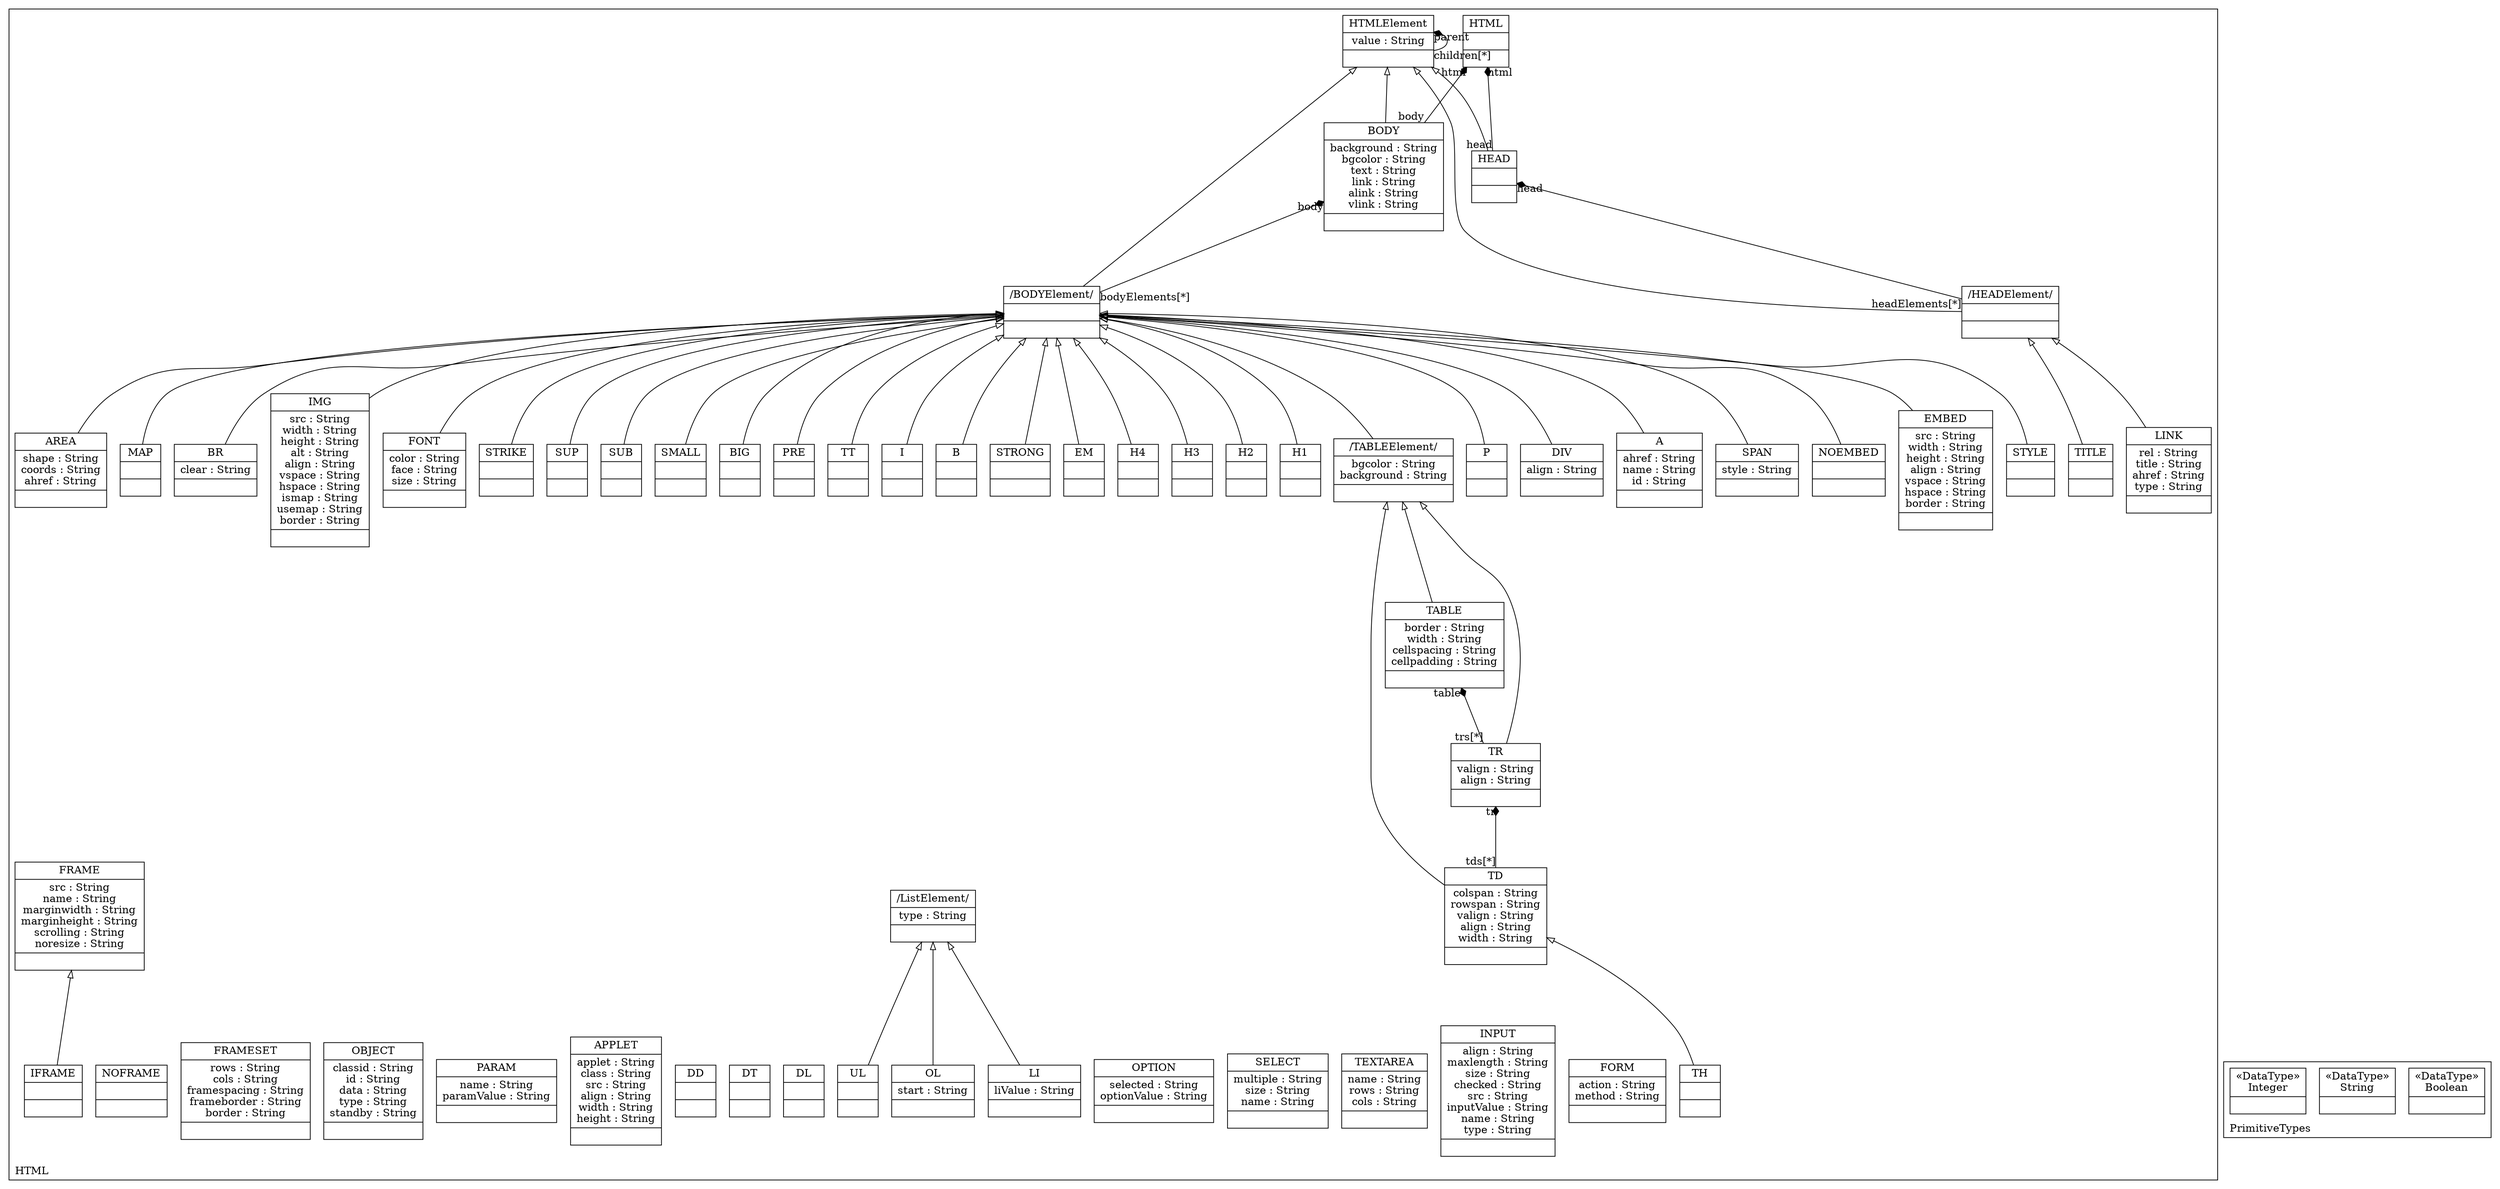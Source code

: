 digraph "KM3 Model in DOT" {
graph[rankdir=BT,labeljust=l,labelloc=t,nodeSep=0.75,compound=true];
 subgraph "cluster_HTML"{
labelloc=t
color=black
label=HTML
 node[shape=record];
HTML[label="{HTML| | }"]
;
 node[shape=record];
HTMLElement[label="{HTMLElement|value : String| }"]
 HTMLElement->HTMLElement[arrowhead=diamond,arrowtail=none,headlabel="parent",taillabel="children[*]",group=HTMLElement,minlen=2,constraint=true,]
;
 node[shape=record];
HEAD[label="{HEAD| | }"]
 HEAD->HTML[arrowhead=diamond,arrowtail=none,headlabel="html",taillabel="head",group=HTML,minlen=2,constraint=true,]
 HEAD->HTMLElement[arrowhead=onormal,group=HTMLElement,minlen=2,constraint=true,]
;
 node[shape=record];
HEADElement[label="{/HEADElement/| | }"]
 HEADElement->HEAD[arrowhead=diamond,arrowtail=none,headlabel="head",taillabel="headElements[*]",group=HEAD,minlen=2,constraint=true,]
 HEADElement->HTMLElement[arrowhead=onormal,group=HTMLElement,minlen=2,constraint=true,]
;
 node[shape=record];
LINK[label="{LINK|rel : String\ntitle : String\nahref : String\ntype : String| }"]
 LINK->HEADElement[arrowhead=onormal,group=HEADElement,minlen=2,constraint=true,]
;
 node[shape=record];
TITLE[label="{TITLE| | }"]
 TITLE->HEADElement[arrowhead=onormal,group=HEADElement,minlen=2,constraint=true,]
;
 node[shape=record];
BODY[label="{BODY|background : String\nbgcolor : String\ntext : String\nlink : String\nalink : String\nvlink : String| }"]
 BODY->HTML[arrowhead=diamond,arrowtail=none,headlabel="html",taillabel="body",group=HTML,minlen=2,constraint=true,]
 BODY->HTMLElement[arrowhead=onormal,group=HTMLElement,minlen=2,constraint=true,]
;
 node[shape=record];
BODYElement[label="{/BODYElement/| | }"]
 BODYElement->BODY[arrowhead=diamond,arrowtail=none,headlabel="body",taillabel="bodyElements[*]",group=BODY,minlen=2,constraint=true,]
 BODYElement->HTMLElement[arrowhead=onormal,group=HTMLElement,minlen=2,constraint=true,]
;
 node[shape=record];
H1[label="{H1| | }"]
 H1->BODYElement[arrowhead=onormal,group=BODYElement,minlen=2,constraint=true,]
;
 node[shape=record];
H2[label="{H2| | }"]
 H2->BODYElement[arrowhead=onormal,group=BODYElement,minlen=2,constraint=true,]
;
 node[shape=record];
H3[label="{H3| | }"]
 H3->BODYElement[arrowhead=onormal,group=BODYElement,minlen=2,constraint=true,]
;
 node[shape=record];
H4[label="{H4| | }"]
 H4->BODYElement[arrowhead=onormal,group=BODYElement,minlen=2,constraint=true,]
;
 node[shape=record];
EM[label="{EM| | }"]
 EM->BODYElement[arrowhead=onormal,group=BODYElement,minlen=2,constraint=true,]
;
 node[shape=record];
STRONG[label="{STRONG| | }"]
 STRONG->BODYElement[arrowhead=onormal,group=BODYElement,minlen=2,constraint=true,]
;
 node[shape=record];
B[label="{B| | }"]
 B->BODYElement[arrowhead=onormal,group=BODYElement,minlen=2,constraint=true,]
;
 node[shape=record];
I[label="{I| | }"]
 I->BODYElement[arrowhead=onormal,group=BODYElement,minlen=2,constraint=true,]
;
 node[shape=record];
TT[label="{TT| | }"]
 TT->BODYElement[arrowhead=onormal,group=BODYElement,minlen=2,constraint=true,]
;
 node[shape=record];
PRE[label="{PRE| | }"]
 PRE->BODYElement[arrowhead=onormal,group=BODYElement,minlen=2,constraint=true,]
;
 node[shape=record];
BIG[label="{BIG| | }"]
 BIG->BODYElement[arrowhead=onormal,group=BODYElement,minlen=2,constraint=true,]
;
 node[shape=record];
SMALL[label="{SMALL| | }"]
 SMALL->BODYElement[arrowhead=onormal,group=BODYElement,minlen=2,constraint=true,]
;
 node[shape=record];
SUB[label="{SUB| | }"]
 SUB->BODYElement[arrowhead=onormal,group=BODYElement,minlen=2,constraint=true,]
;
 node[shape=record];
SUP[label="{SUP| | }"]
 SUP->BODYElement[arrowhead=onormal,group=BODYElement,minlen=2,constraint=true,]
;
 node[shape=record];
STRIKE[label="{STRIKE| | }"]
 STRIKE->BODYElement[arrowhead=onormal,group=BODYElement,minlen=2,constraint=true,]
;
 node[shape=record];
FONT[label="{FONT|color : String\nface : String\nsize : String| }"]
 FONT->BODYElement[arrowhead=onormal,group=BODYElement,minlen=2,constraint=true,]
;
 node[shape=record];
IMG[label="{IMG|src : String\nwidth : String\nheight : String\nalt : String\nalign : String\nvspace : String\nhspace : String\nismap : String\nusemap : String\nborder : String| }"]
 IMG->BODYElement[arrowhead=onormal,group=BODYElement,minlen=2,constraint=true,]
;
 node[shape=record];
BR[label="{BR|clear : String| }"]
 BR->BODYElement[arrowhead=onormal,group=BODYElement,minlen=2,constraint=true,]
;
 node[shape=record];
MAP[label="{MAP| | }"]
 MAP->BODYElement[arrowhead=onormal,group=BODYElement,minlen=2,constraint=true,]
;
 node[shape=record];
AREA[label="{AREA|shape : String\ncoords : String\nahref : String| }"]
 AREA->BODYElement[arrowhead=onormal,group=BODYElement,minlen=2,constraint=true,]
;
 node[shape=record];
STYLE[label="{STYLE| | }"]
 STYLE->BODYElement[arrowhead=onormal,group=BODYElement,minlen=2,constraint=true,]
;
 node[shape=record];
EMBED[label="{EMBED|src : String\nwidth : String\nheight : String\nalign : String\nvspace : String\nhspace : String\nborder : String| }"]
 EMBED->BODYElement[arrowhead=onormal,group=BODYElement,minlen=2,constraint=true,]
;
 node[shape=record];
NOEMBED[label="{NOEMBED| | }"]
 NOEMBED->BODYElement[arrowhead=onormal,group=BODYElement,minlen=2,constraint=true,]
;
 node[shape=record];
SPAN[label="{SPAN|style : String| }"]
 SPAN->BODYElement[arrowhead=onormal,group=BODYElement,minlen=2,constraint=true,]
;
 node[shape=record];
A[label="{A|ahref : String\nname : String\nid : String| }"]
 A->BODYElement[arrowhead=onormal,group=BODYElement,minlen=2,constraint=true,]
;
 node[shape=record];
DIV[label="{DIV|align : String| }"]
 DIV->BODYElement[arrowhead=onormal,group=BODYElement,minlen=2,constraint=true,]
;
 node[shape=record];
P[label="{P| | }"]
 P->BODYElement[arrowhead=onormal,group=BODYElement,minlen=2,constraint=true,]
;
 node[shape=record];
TABLEElement[label="{/TABLEElement/|bgcolor : String\nbackground : String| }"]
 TABLEElement->BODYElement[arrowhead=onormal,group=BODYElement,minlen=2,constraint=true,]
;
 node[shape=record];
TABLE[label="{TABLE|border : String\nwidth : String\ncellspacing : String\ncellpadding : String| }"]
 TABLE->TABLEElement[arrowhead=onormal,group=TABLEElement,minlen=2,constraint=true,]
;
 node[shape=record];
TR[label="{TR|valign : String\nalign : String| }"]
 TR->TABLE[arrowhead=diamond,arrowtail=none,headlabel="table",taillabel="trs[*]",group=TABLE,minlen=2,constraint=true,]
 TR->TABLEElement[arrowhead=onormal,group=TABLEElement,minlen=2,constraint=true,]
;
 node[shape=record];
TD[label="{TD|colspan : String\nrowspan : String\nvalign : String\nalign : String\nwidth : String| }"]
 TD->TR[arrowhead=diamond,arrowtail=none,headlabel="tr",taillabel="tds[*]",group=TR,minlen=2,constraint=true,]
 TD->TABLEElement[arrowhead=onormal,group=TABLEElement,minlen=2,constraint=true,]
;
 node[shape=record];
TH[label="{TH| | }"]
 TH->TD[arrowhead=onormal,group=TD,minlen=2,constraint=true,]
;
 node[shape=record];
FORM[label="{FORM|action : String\nmethod : String| }"]
;
 node[shape=record];
INPUT[label="{INPUT|align : String\nmaxlength : String\nsize : String\nchecked : String\nsrc : String\ninputValue : String\nname : String\ntype : String| }"]
;
 node[shape=record];
TEXTAREA[label="{TEXTAREA|name : String\nrows : String\ncols : String| }"]
;
 node[shape=record];
SELECT[label="{SELECT|multiple : String\nsize : String\nname : String| }"]
;
 node[shape=record];
OPTION[label="{OPTION|selected : String\noptionValue : String| }"]
;
 node[shape=record];
ListElement[label="{/ListElement/|type : String| }"]
;
 node[shape=record];
OL[label="{OL|start : String| }"]
 OL->ListElement[arrowhead=onormal,group=ListElement,minlen=2,constraint=true,]
;
 node[shape=record];
UL[label="{UL| | }"]
 UL->ListElement[arrowhead=onormal,group=ListElement,minlen=2,constraint=true,]
;
 node[shape=record];
LI[label="{LI|liValue : String| }"]
 LI->ListElement[arrowhead=onormal,group=ListElement,minlen=2,constraint=true,]
;
 node[shape=record];
DL[label="{DL| | }"]
;
 node[shape=record];
DT[label="{DT| | }"]
;
 node[shape=record];
DD[label="{DD| | }"]
;
 node[shape=record];
APPLET[label="{APPLET|applet : String\nclass : String\nsrc : String\nalign : String\nwidth : String\nheight : String| }"]
;
 node[shape=record];
PARAM[label="{PARAM|name : String\nparamValue : String| }"]
;
 node[shape=record];
OBJECT[label="{OBJECT|classid : String\nid : String\ndata : String\ntype : String\nstandby : String| }"]
;
 node[shape=record];
FRAMESET[label="{FRAMESET|rows : String\ncols : String\nframespacing : String\nframeborder : String\nborder : String| }"]
;
 node[shape=record];
FRAME[label="{FRAME|src : String\nname : String\nmarginwidth : String\nmarginheight : String\nscrolling : String\nnoresize : String| }"]
;
 node[shape=record];
NOFRAME[label="{NOFRAME| | }"]
;
 node[shape=record];
IFRAME[label="{IFRAME| | }"]
 IFRAME->FRAME[arrowhead=onormal,group=FRAME,minlen=2,constraint=true,]
;

} subgraph "cluster_PrimitiveTypes"{
labelloc=t
color=black
label=PrimitiveTypes
 node[shape=record];
Boolean[label="{&#171;DataType&#187;\nBoolean|}"]
;
 node[shape=record];
String[label="{&#171;DataType&#187;\nString|}"]
;
 node[shape=record];
Integer[label="{&#171;DataType&#187;\nInteger|}"]
;

}
}
